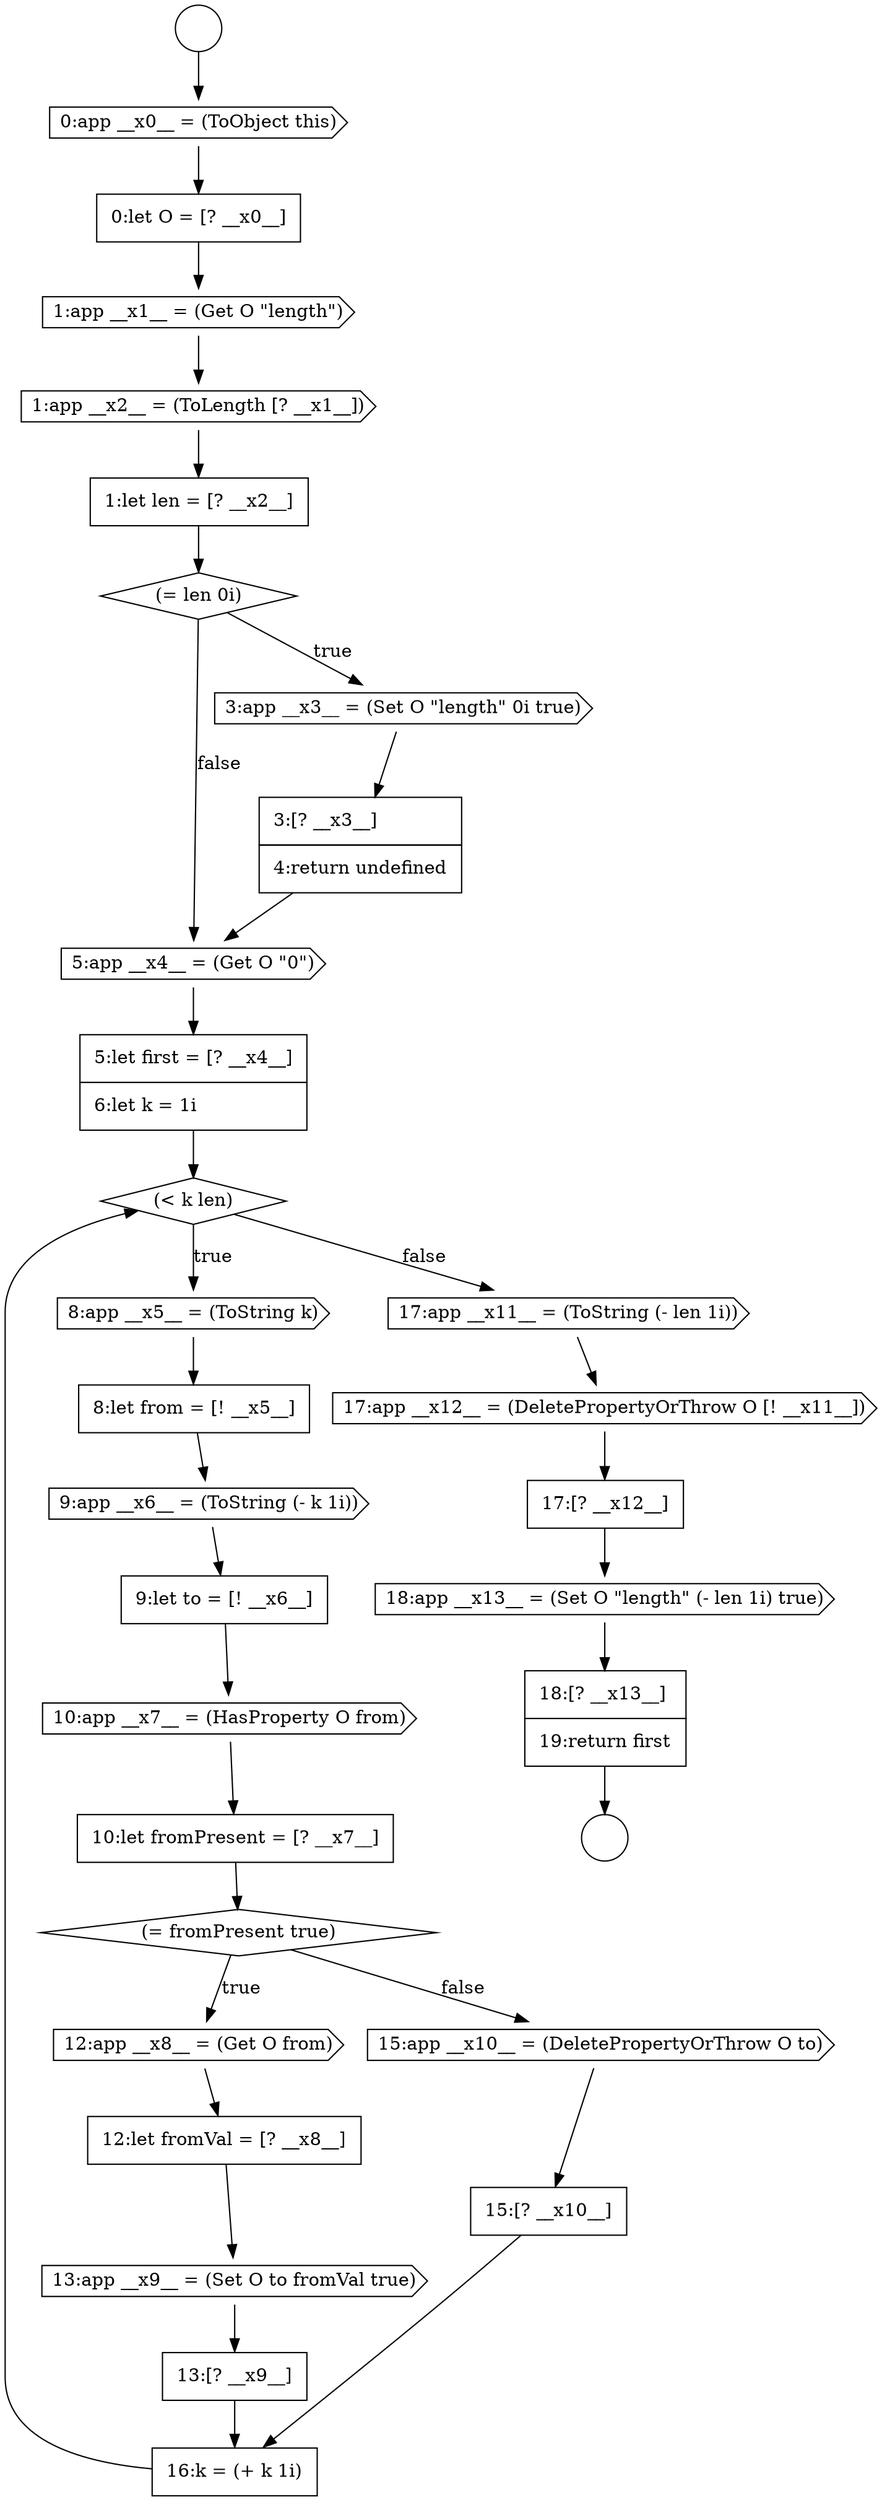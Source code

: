 digraph {
  node14396 [shape=cds, label=<<font color="black">1:app __x1__ = (Get O &quot;length&quot;)</font>> color="black" fillcolor="white" style=filled]
  node14410 [shape=none, margin=0, label=<<font color="black">
    <table border="0" cellborder="1" cellspacing="0" cellpadding="10">
      <tr><td align="left">10:let fromPresent = [? __x7__]</td></tr>
    </table>
  </font>> color="black" fillcolor="white" style=filled]
  node14420 [shape=cds, label=<<font color="black">17:app __x12__ = (DeletePropertyOrThrow O [! __x11__])</font>> color="black" fillcolor="white" style=filled]
  node14405 [shape=cds, label=<<font color="black">8:app __x5__ = (ToString k)</font>> color="black" fillcolor="white" style=filled]
  node14392 [shape=circle label=" " color="black" fillcolor="white" style=filled]
  node14394 [shape=cds, label=<<font color="black">0:app __x0__ = (ToObject this)</font>> color="black" fillcolor="white" style=filled]
  node14402 [shape=cds, label=<<font color="black">5:app __x4__ = (Get O &quot;0&quot;)</font>> color="black" fillcolor="white" style=filled]
  node14412 [shape=cds, label=<<font color="black">12:app __x8__ = (Get O from)</font>> color="black" fillcolor="white" style=filled]
  node14421 [shape=none, margin=0, label=<<font color="black">
    <table border="0" cellborder="1" cellspacing="0" cellpadding="10">
      <tr><td align="left">17:[? __x12__]</td></tr>
    </table>
  </font>> color="black" fillcolor="white" style=filled]
  node14400 [shape=cds, label=<<font color="black">3:app __x3__ = (Set O &quot;length&quot; 0i true)</font>> color="black" fillcolor="white" style=filled]
  node14415 [shape=none, margin=0, label=<<font color="black">
    <table border="0" cellborder="1" cellspacing="0" cellpadding="10">
      <tr><td align="left">13:[? __x9__]</td></tr>
    </table>
  </font>> color="black" fillcolor="white" style=filled]
  node14418 [shape=none, margin=0, label=<<font color="black">
    <table border="0" cellborder="1" cellspacing="0" cellpadding="10">
      <tr><td align="left">16:k = (+ k 1i)</td></tr>
    </table>
  </font>> color="black" fillcolor="white" style=filled]
  node14411 [shape=diamond, label=<<font color="black">(= fromPresent true)</font>> color="black" fillcolor="white" style=filled]
  node14422 [shape=cds, label=<<font color="black">18:app __x13__ = (Set O &quot;length&quot; (- len 1i) true)</font>> color="black" fillcolor="white" style=filled]
  node14407 [shape=cds, label=<<font color="black">9:app __x6__ = (ToString (- k 1i))</font>> color="black" fillcolor="white" style=filled]
  node14404 [shape=diamond, label=<<font color="black">(&lt; k len)</font>> color="black" fillcolor="white" style=filled]
  node14419 [shape=cds, label=<<font color="black">17:app __x11__ = (ToString (- len 1i))</font>> color="black" fillcolor="white" style=filled]
  node14399 [shape=diamond, label=<<font color="black">(= len 0i)</font>> color="black" fillcolor="white" style=filled]
  node14414 [shape=cds, label=<<font color="black">13:app __x9__ = (Set O to fromVal true)</font>> color="black" fillcolor="white" style=filled]
  node14409 [shape=cds, label=<<font color="black">10:app __x7__ = (HasProperty O from)</font>> color="black" fillcolor="white" style=filled]
  node14423 [shape=none, margin=0, label=<<font color="black">
    <table border="0" cellborder="1" cellspacing="0" cellpadding="10">
      <tr><td align="left">18:[? __x13__]</td></tr>
      <tr><td align="left">19:return first</td></tr>
    </table>
  </font>> color="black" fillcolor="white" style=filled]
  node14408 [shape=none, margin=0, label=<<font color="black">
    <table border="0" cellborder="1" cellspacing="0" cellpadding="10">
      <tr><td align="left">9:let to = [! __x6__]</td></tr>
    </table>
  </font>> color="black" fillcolor="white" style=filled]
  node14401 [shape=none, margin=0, label=<<font color="black">
    <table border="0" cellborder="1" cellspacing="0" cellpadding="10">
      <tr><td align="left">3:[? __x3__]</td></tr>
      <tr><td align="left">4:return undefined</td></tr>
    </table>
  </font>> color="black" fillcolor="white" style=filled]
  node14395 [shape=none, margin=0, label=<<font color="black">
    <table border="0" cellborder="1" cellspacing="0" cellpadding="10">
      <tr><td align="left">0:let O = [? __x0__]</td></tr>
    </table>
  </font>> color="black" fillcolor="white" style=filled]
  node14398 [shape=none, margin=0, label=<<font color="black">
    <table border="0" cellborder="1" cellspacing="0" cellpadding="10">
      <tr><td align="left">1:let len = [? __x2__]</td></tr>
    </table>
  </font>> color="black" fillcolor="white" style=filled]
  node14413 [shape=none, margin=0, label=<<font color="black">
    <table border="0" cellborder="1" cellspacing="0" cellpadding="10">
      <tr><td align="left">12:let fromVal = [? __x8__]</td></tr>
    </table>
  </font>> color="black" fillcolor="white" style=filled]
  node14397 [shape=cds, label=<<font color="black">1:app __x2__ = (ToLength [? __x1__])</font>> color="black" fillcolor="white" style=filled]
  node14416 [shape=cds, label=<<font color="black">15:app __x10__ = (DeletePropertyOrThrow O to)</font>> color="black" fillcolor="white" style=filled]
  node14406 [shape=none, margin=0, label=<<font color="black">
    <table border="0" cellborder="1" cellspacing="0" cellpadding="10">
      <tr><td align="left">8:let from = [! __x5__]</td></tr>
    </table>
  </font>> color="black" fillcolor="white" style=filled]
  node14417 [shape=none, margin=0, label=<<font color="black">
    <table border="0" cellborder="1" cellspacing="0" cellpadding="10">
      <tr><td align="left">15:[? __x10__]</td></tr>
    </table>
  </font>> color="black" fillcolor="white" style=filled]
  node14403 [shape=none, margin=0, label=<<font color="black">
    <table border="0" cellborder="1" cellspacing="0" cellpadding="10">
      <tr><td align="left">5:let first = [? __x4__]</td></tr>
      <tr><td align="left">6:let k = 1i</td></tr>
    </table>
  </font>> color="black" fillcolor="white" style=filled]
  node14393 [shape=circle label=" " color="black" fillcolor="white" style=filled]
  node14415 -> node14418 [ color="black"]
  node14392 -> node14394 [ color="black"]
  node14399 -> node14400 [label=<<font color="black">true</font>> color="black"]
  node14399 -> node14402 [label=<<font color="black">false</font>> color="black"]
  node14420 -> node14421 [ color="black"]
  node14396 -> node14397 [ color="black"]
  node14395 -> node14396 [ color="black"]
  node14413 -> node14414 [ color="black"]
  node14401 -> node14402 [ color="black"]
  node14410 -> node14411 [ color="black"]
  node14418 -> node14404 [ color="black"]
  node14405 -> node14406 [ color="black"]
  node14406 -> node14407 [ color="black"]
  node14403 -> node14404 [ color="black"]
  node14400 -> node14401 [ color="black"]
  node14422 -> node14423 [ color="black"]
  node14416 -> node14417 [ color="black"]
  node14397 -> node14398 [ color="black"]
  node14409 -> node14410 [ color="black"]
  node14423 -> node14393 [ color="black"]
  node14394 -> node14395 [ color="black"]
  node14408 -> node14409 [ color="black"]
  node14402 -> node14403 [ color="black"]
  node14419 -> node14420 [ color="black"]
  node14417 -> node14418 [ color="black"]
  node14411 -> node14412 [label=<<font color="black">true</font>> color="black"]
  node14411 -> node14416 [label=<<font color="black">false</font>> color="black"]
  node14421 -> node14422 [ color="black"]
  node14414 -> node14415 [ color="black"]
  node14404 -> node14405 [label=<<font color="black">true</font>> color="black"]
  node14404 -> node14419 [label=<<font color="black">false</font>> color="black"]
  node14412 -> node14413 [ color="black"]
  node14398 -> node14399 [ color="black"]
  node14407 -> node14408 [ color="black"]
}
